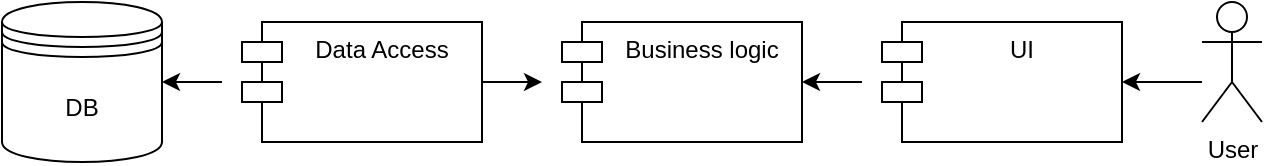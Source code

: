 <mxfile version="24.0.5" type="device">
  <diagram name="Страница — 1" id="9ZRrnfuX5XJ5xMcn1SzO">
    <mxGraphModel dx="795" dy="539" grid="1" gridSize="10" guides="1" tooltips="1" connect="1" arrows="1" fold="1" page="1" pageScale="1" pageWidth="827" pageHeight="1169" math="0" shadow="0">
      <root>
        <mxCell id="0" />
        <mxCell id="1" parent="0" />
        <mxCell id="ivV_1kAL9xrPnL6Y1nWY-1" value="DB" style="shape=datastore;whiteSpace=wrap;html=1;" vertex="1" parent="1">
          <mxGeometry x="80" y="280" width="80" height="80" as="geometry" />
        </mxCell>
        <mxCell id="ivV_1kAL9xrPnL6Y1nWY-2" value="Data Access" style="shape=module;align=left;spacingLeft=20;align=center;verticalAlign=top;whiteSpace=wrap;html=1;" vertex="1" parent="1">
          <mxGeometry x="200" y="290" width="120" height="60" as="geometry" />
        </mxCell>
        <mxCell id="ivV_1kAL9xrPnL6Y1nWY-4" value="Business logic" style="shape=module;align=left;spacingLeft=20;align=center;verticalAlign=top;whiteSpace=wrap;html=1;" vertex="1" parent="1">
          <mxGeometry x="360" y="290" width="120" height="60" as="geometry" />
        </mxCell>
        <mxCell id="ivV_1kAL9xrPnL6Y1nWY-5" value="UI" style="shape=module;align=left;spacingLeft=20;align=center;verticalAlign=top;whiteSpace=wrap;html=1;" vertex="1" parent="1">
          <mxGeometry x="520" y="290" width="120" height="60" as="geometry" />
        </mxCell>
        <mxCell id="ivV_1kAL9xrPnL6Y1nWY-11" value="User" style="shape=umlActor;verticalLabelPosition=bottom;verticalAlign=top;html=1;" vertex="1" parent="1">
          <mxGeometry x="680" y="280" width="30" height="60" as="geometry" />
        </mxCell>
        <mxCell id="ivV_1kAL9xrPnL6Y1nWY-12" value="" style="endArrow=classic;html=1;rounded=0;entryX=1;entryY=0.5;entryDx=0;entryDy=0;" edge="1" parent="1" target="ivV_1kAL9xrPnL6Y1nWY-1">
          <mxGeometry width="50" height="50" relative="1" as="geometry">
            <mxPoint x="190" y="320" as="sourcePoint" />
            <mxPoint x="440" y="310" as="targetPoint" />
          </mxGeometry>
        </mxCell>
        <mxCell id="ivV_1kAL9xrPnL6Y1nWY-13" value="" style="endArrow=classic;html=1;rounded=0;exitX=1;exitY=0.5;exitDx=0;exitDy=0;" edge="1" parent="1" source="ivV_1kAL9xrPnL6Y1nWY-2">
          <mxGeometry width="50" height="50" relative="1" as="geometry">
            <mxPoint x="350" y="480" as="sourcePoint" />
            <mxPoint x="350" y="320" as="targetPoint" />
          </mxGeometry>
        </mxCell>
        <mxCell id="ivV_1kAL9xrPnL6Y1nWY-14" value="" style="endArrow=none;html=1;rounded=0;exitX=1;exitY=0.5;exitDx=0;exitDy=0;startArrow=classic;startFill=1;endFill=0;" edge="1" parent="1" source="ivV_1kAL9xrPnL6Y1nWY-4">
          <mxGeometry width="50" height="50" relative="1" as="geometry">
            <mxPoint x="330" y="330" as="sourcePoint" />
            <mxPoint x="510" y="320" as="targetPoint" />
          </mxGeometry>
        </mxCell>
        <mxCell id="ivV_1kAL9xrPnL6Y1nWY-15" value="" style="endArrow=none;html=1;rounded=0;exitX=1;exitY=0.5;exitDx=0;exitDy=0;startArrow=classic;startFill=1;endFill=0;" edge="1" parent="1" source="ivV_1kAL9xrPnL6Y1nWY-5">
          <mxGeometry width="50" height="50" relative="1" as="geometry">
            <mxPoint x="490" y="330" as="sourcePoint" />
            <mxPoint x="680" y="320" as="targetPoint" />
          </mxGeometry>
        </mxCell>
      </root>
    </mxGraphModel>
  </diagram>
</mxfile>
